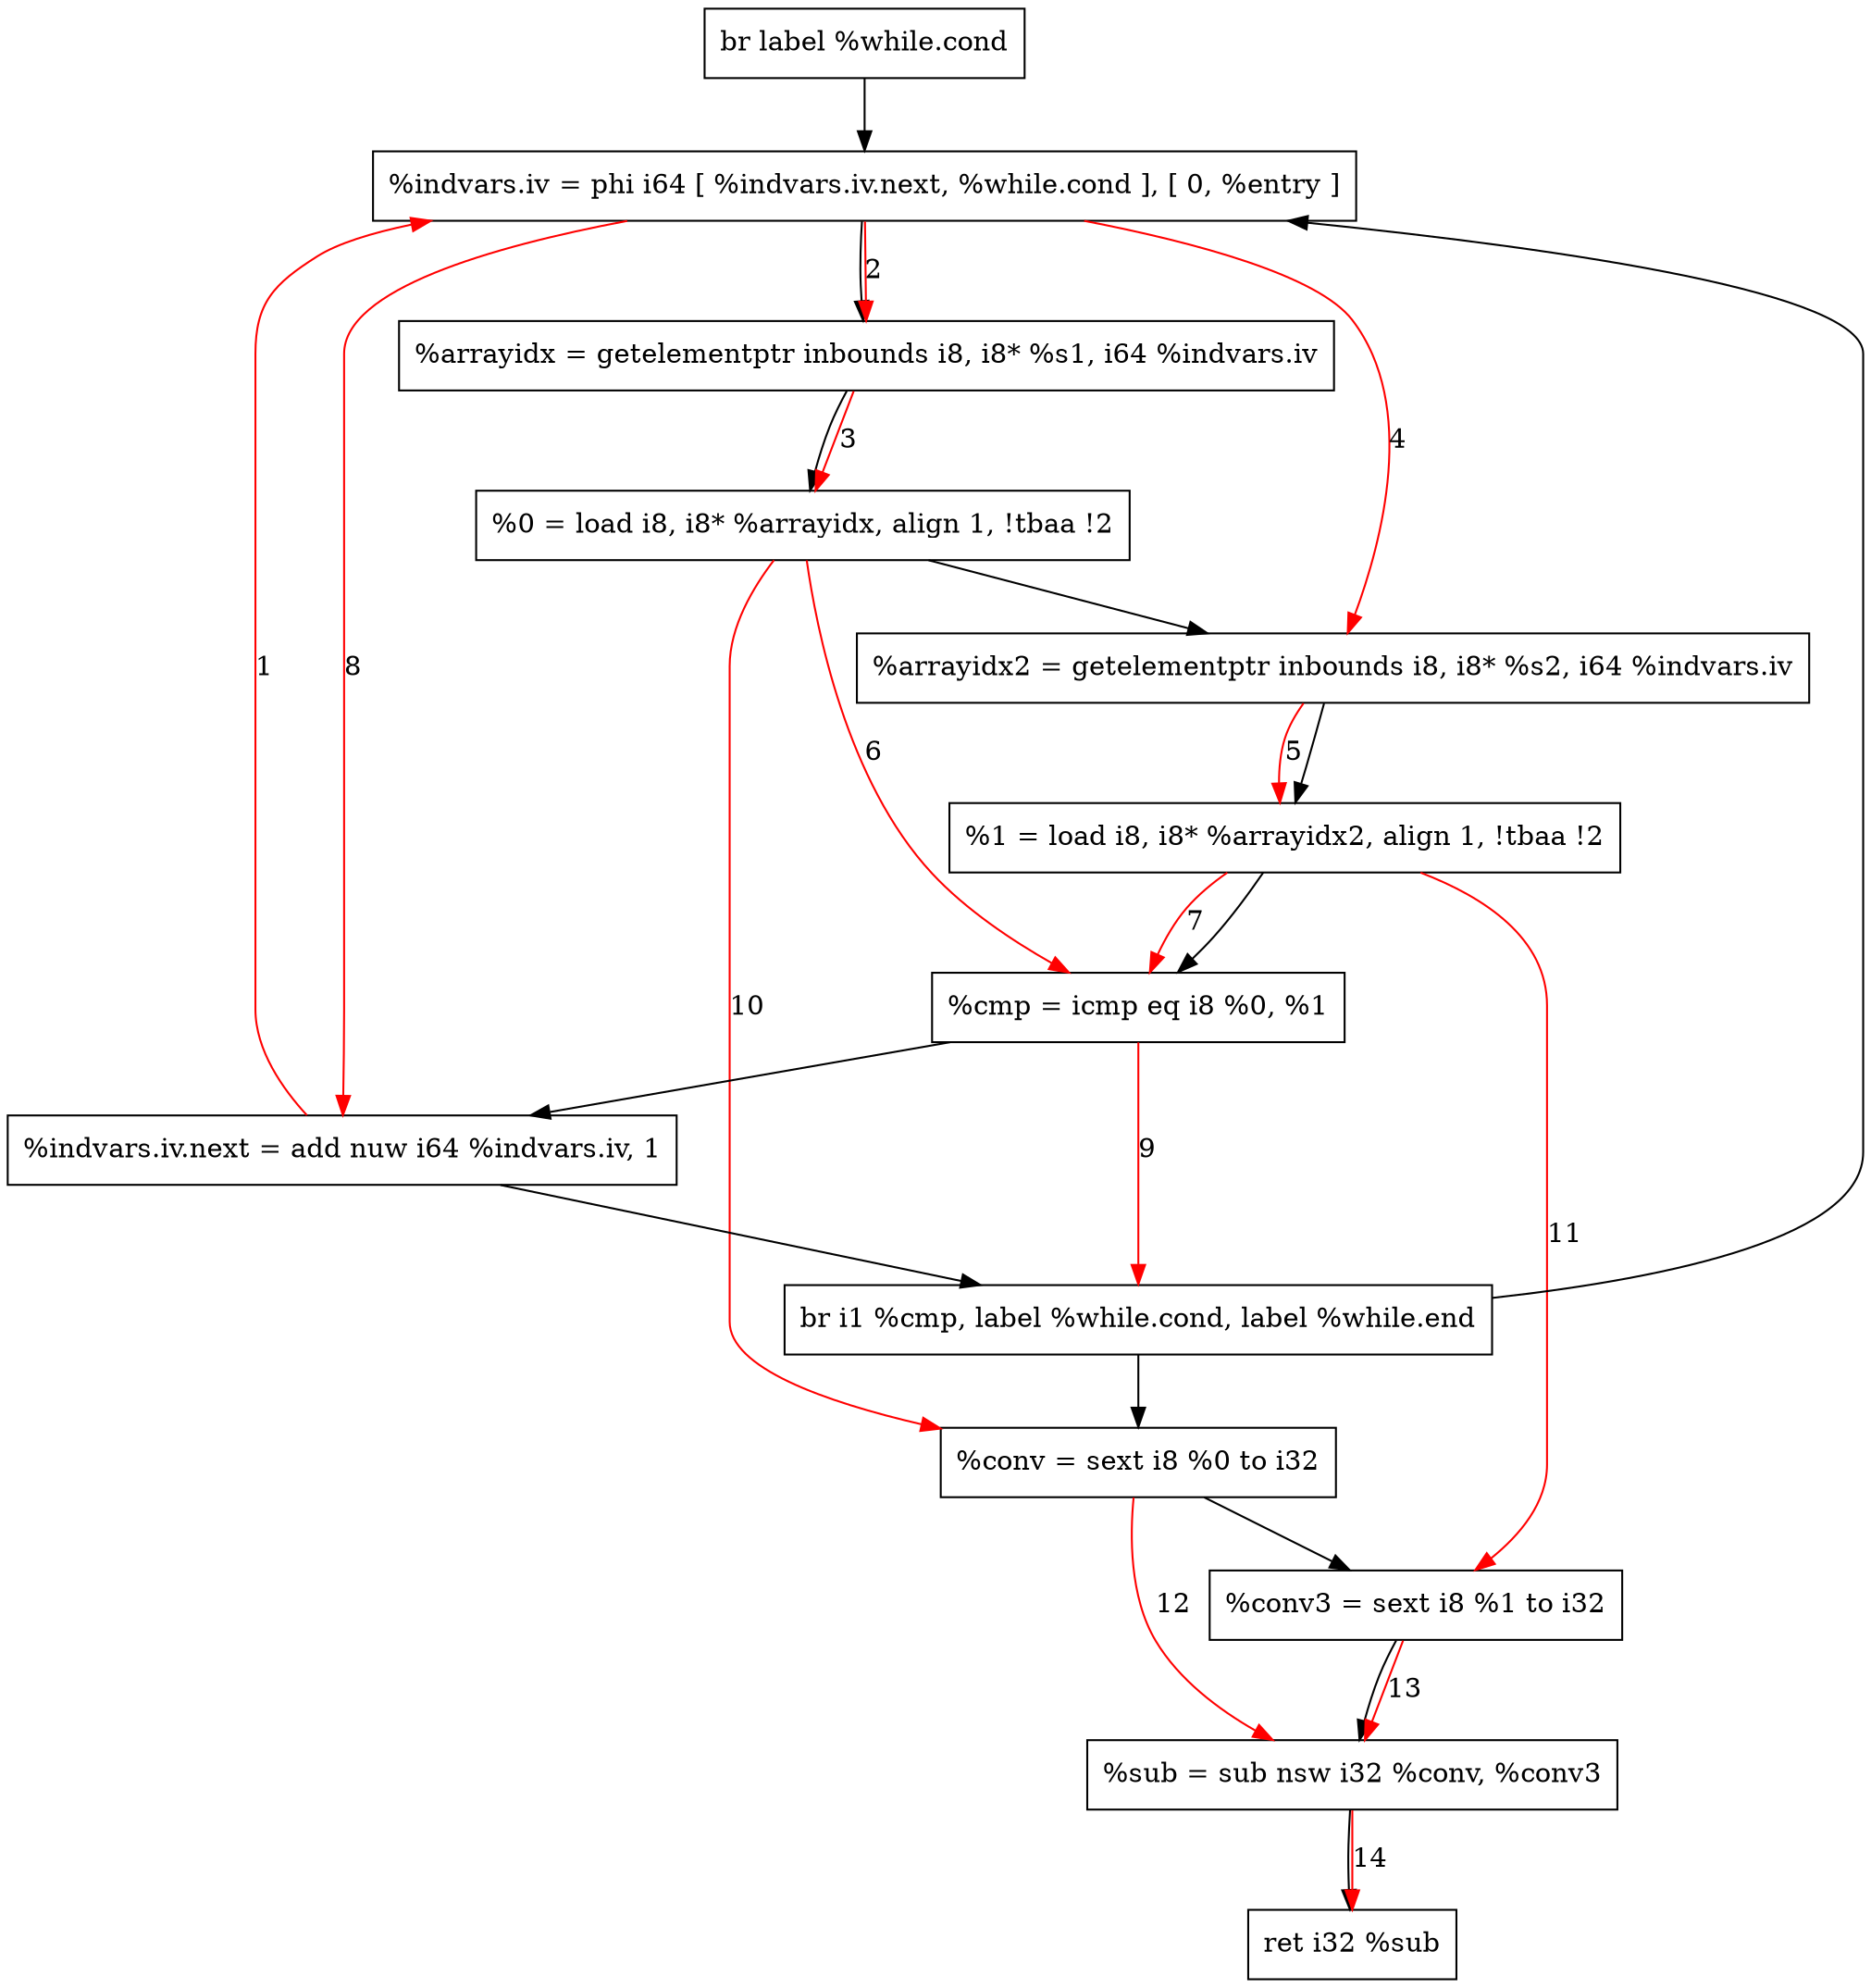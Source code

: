 digraph "CDFG for'func' function" {
	Node0x55ea44e5a5a8[shape=record, label="  br label %while.cond"]
	Node0x55ea44e5ac98[shape=record, label="  %indvars.iv = phi i64 [ %indvars.iv.next, %while.cond ], [ 0, %entry ]"]
	Node0x55ea44e5ad90[shape=record, label="  %arrayidx = getelementptr inbounds i8, i8* %s1, i64 %indvars.iv"]
	Node0x55ea44e5ae28[shape=record, label="  %0 = load i8, i8* %arrayidx, align 1, !tbaa !2"]
	Node0x55ea44e5bd50[shape=record, label="  %arrayidx2 = getelementptr inbounds i8, i8* %s2, i64 %indvars.iv"]
	Node0x55ea44e5bde8[shape=record, label="  %1 = load i8, i8* %arrayidx2, align 1, !tbaa !2"]
	Node0x55ea44e5c490[shape=record, label="  %cmp = icmp eq i8 %0, %1"]
	Node0x55ea44e5c530[shape=record, label="  %indvars.iv.next = add nuw i64 %indvars.iv, 1"]
	Node0x55ea44de4db8[shape=record, label="  br i1 %cmp, label %while.cond, label %while.end"]
	Node0x55ea44e5a4c8[shape=record, label="  %conv = sext i8 %0 to i32"]
	Node0x55ea44e5c5f8[shape=record, label="  %conv3 = sext i8 %1 to i32"]
	Node0x55ea44e5c690[shape=record, label="  %sub = sub nsw i32 %conv, %conv3"]
	Node0x55ea44e5c8a8[shape=record, label="  ret i32 %sub"]
	Node0x55ea44e5a5a8 -> Node0x55ea44e5ac98
	Node0x55ea44e5ac98 -> Node0x55ea44e5ad90
	Node0x55ea44e5ad90 -> Node0x55ea44e5ae28
	Node0x55ea44e5ae28 -> Node0x55ea44e5bd50
	Node0x55ea44e5bd50 -> Node0x55ea44e5bde8
	Node0x55ea44e5bde8 -> Node0x55ea44e5c490
	Node0x55ea44e5c490 -> Node0x55ea44e5c530
	Node0x55ea44e5c530 -> Node0x55ea44de4db8
	Node0x55ea44de4db8 -> Node0x55ea44e5ac98
	Node0x55ea44de4db8 -> Node0x55ea44e5a4c8
	Node0x55ea44e5a4c8 -> Node0x55ea44e5c5f8
	Node0x55ea44e5c5f8 -> Node0x55ea44e5c690
	Node0x55ea44e5c690 -> Node0x55ea44e5c8a8
edge [color=red]
	Node0x55ea44e5c530 -> Node0x55ea44e5ac98[label="1"]
	Node0x55ea44e5ac98 -> Node0x55ea44e5ad90[label="2"]
	Node0x55ea44e5ad90 -> Node0x55ea44e5ae28[label="3"]
	Node0x55ea44e5ac98 -> Node0x55ea44e5bd50[label="4"]
	Node0x55ea44e5bd50 -> Node0x55ea44e5bde8[label="5"]
	Node0x55ea44e5ae28 -> Node0x55ea44e5c490[label="6"]
	Node0x55ea44e5bde8 -> Node0x55ea44e5c490[label="7"]
	Node0x55ea44e5ac98 -> Node0x55ea44e5c530[label="8"]
	Node0x55ea44e5c490 -> Node0x55ea44de4db8[label="9"]
	Node0x55ea44e5ae28 -> Node0x55ea44e5a4c8[label="10"]
	Node0x55ea44e5bde8 -> Node0x55ea44e5c5f8[label="11"]
	Node0x55ea44e5a4c8 -> Node0x55ea44e5c690[label="12"]
	Node0x55ea44e5c5f8 -> Node0x55ea44e5c690[label="13"]
	Node0x55ea44e5c690 -> Node0x55ea44e5c8a8[label="14"]
}
